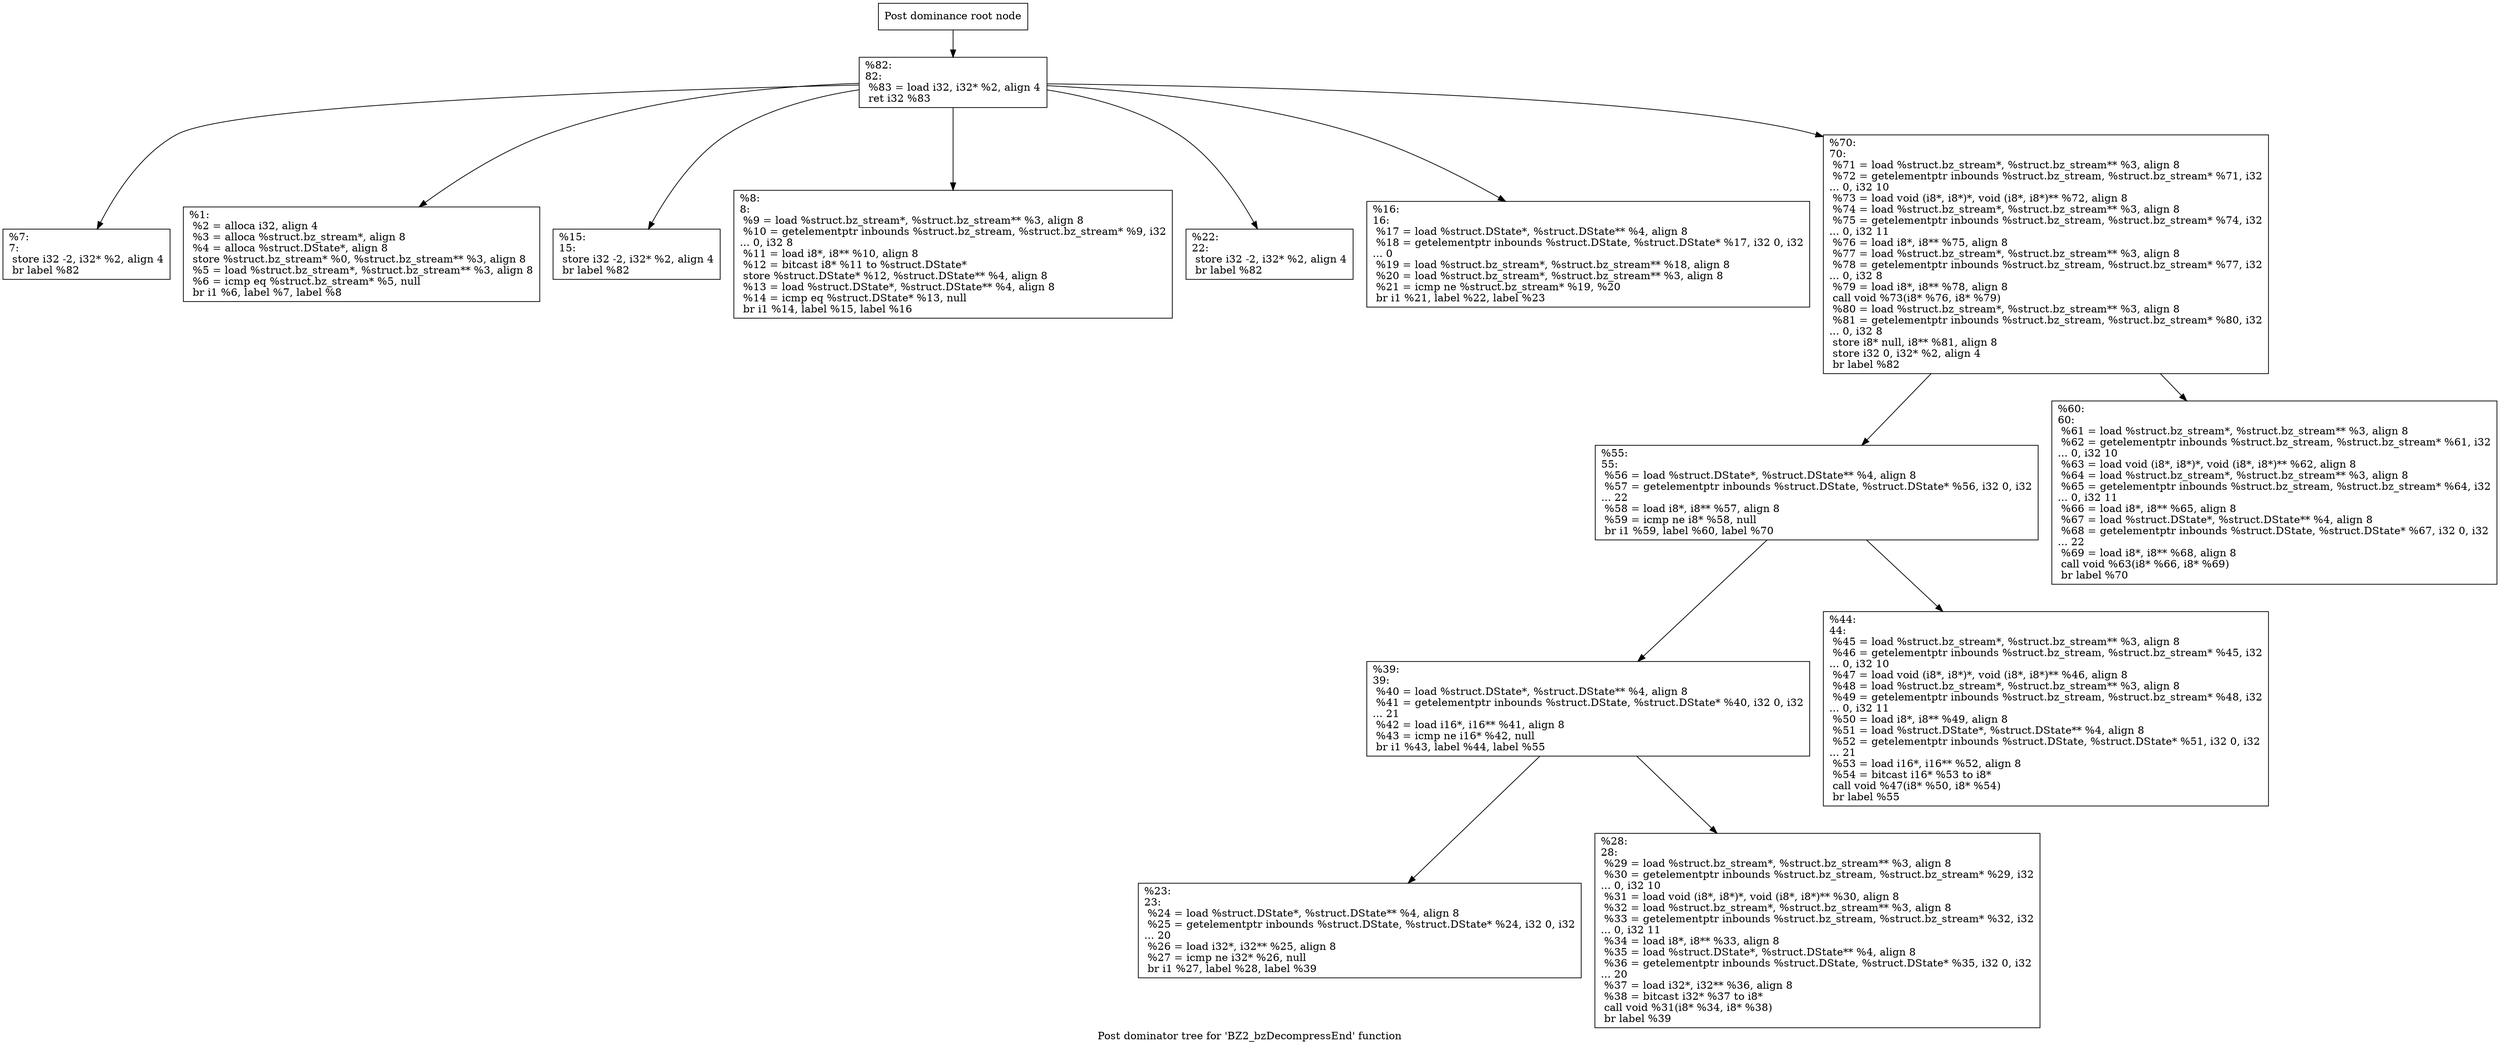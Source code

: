 digraph "Post dominator tree for 'BZ2_bzDecompressEnd' function" {
	label="Post dominator tree for 'BZ2_bzDecompressEnd' function";

	Node0x1509790 [shape=record,label="{Post dominance root node}"];
	Node0x1509790 -> Node0x14a37d0;
	Node0x14a37d0 [shape=record,label="{%82:\l82:                                               \l  %83 = load i32, i32* %2, align 4\l  ret i32 %83\l}"];
	Node0x14a37d0 -> Node0x138fef0;
	Node0x14a37d0 -> Node0x15eb430;
	Node0x14a37d0 -> Node0x155dc70;
	Node0x14a37d0 -> Node0x129b720;
	Node0x14a37d0 -> Node0x152dc80;
	Node0x14a37d0 -> Node0x14414a0;
	Node0x14a37d0 -> Node0x15cf270;
	Node0x138fef0 [shape=record,label="{%7:\l7:                                                \l  store i32 -2, i32* %2, align 4\l  br label %82\l}"];
	Node0x15eb430 [shape=record,label="{%1:\l  %2 = alloca i32, align 4\l  %3 = alloca %struct.bz_stream*, align 8\l  %4 = alloca %struct.DState*, align 8\l  store %struct.bz_stream* %0, %struct.bz_stream** %3, align 8\l  %5 = load %struct.bz_stream*, %struct.bz_stream** %3, align 8\l  %6 = icmp eq %struct.bz_stream* %5, null\l  br i1 %6, label %7, label %8\l}"];
	Node0x155dc70 [shape=record,label="{%15:\l15:                                               \l  store i32 -2, i32* %2, align 4\l  br label %82\l}"];
	Node0x129b720 [shape=record,label="{%8:\l8:                                                \l  %9 = load %struct.bz_stream*, %struct.bz_stream** %3, align 8\l  %10 = getelementptr inbounds %struct.bz_stream, %struct.bz_stream* %9, i32\l... 0, i32 8\l  %11 = load i8*, i8** %10, align 8\l  %12 = bitcast i8* %11 to %struct.DState*\l  store %struct.DState* %12, %struct.DState** %4, align 8\l  %13 = load %struct.DState*, %struct.DState** %4, align 8\l  %14 = icmp eq %struct.DState* %13, null\l  br i1 %14, label %15, label %16\l}"];
	Node0x152dc80 [shape=record,label="{%22:\l22:                                               \l  store i32 -2, i32* %2, align 4\l  br label %82\l}"];
	Node0x14414a0 [shape=record,label="{%16:\l16:                                               \l  %17 = load %struct.DState*, %struct.DState** %4, align 8\l  %18 = getelementptr inbounds %struct.DState, %struct.DState* %17, i32 0, i32\l... 0\l  %19 = load %struct.bz_stream*, %struct.bz_stream** %18, align 8\l  %20 = load %struct.bz_stream*, %struct.bz_stream** %3, align 8\l  %21 = icmp ne %struct.bz_stream* %19, %20\l  br i1 %21, label %22, label %23\l}"];
	Node0x15cf270 [shape=record,label="{%70:\l70:                                               \l  %71 = load %struct.bz_stream*, %struct.bz_stream** %3, align 8\l  %72 = getelementptr inbounds %struct.bz_stream, %struct.bz_stream* %71, i32\l... 0, i32 10\l  %73 = load void (i8*, i8*)*, void (i8*, i8*)** %72, align 8\l  %74 = load %struct.bz_stream*, %struct.bz_stream** %3, align 8\l  %75 = getelementptr inbounds %struct.bz_stream, %struct.bz_stream* %74, i32\l... 0, i32 11\l  %76 = load i8*, i8** %75, align 8\l  %77 = load %struct.bz_stream*, %struct.bz_stream** %3, align 8\l  %78 = getelementptr inbounds %struct.bz_stream, %struct.bz_stream* %77, i32\l... 0, i32 8\l  %79 = load i8*, i8** %78, align 8\l  call void %73(i8* %76, i8* %79)\l  %80 = load %struct.bz_stream*, %struct.bz_stream** %3, align 8\l  %81 = getelementptr inbounds %struct.bz_stream, %struct.bz_stream* %80, i32\l... 0, i32 8\l  store i8* null, i8** %81, align 8\l  store i32 0, i32* %2, align 4\l  br label %82\l}"];
	Node0x15cf270 -> Node0x143af60;
	Node0x15cf270 -> Node0x1549340;
	Node0x143af60 [shape=record,label="{%55:\l55:                                               \l  %56 = load %struct.DState*, %struct.DState** %4, align 8\l  %57 = getelementptr inbounds %struct.DState, %struct.DState* %56, i32 0, i32\l... 22\l  %58 = load i8*, i8** %57, align 8\l  %59 = icmp ne i8* %58, null\l  br i1 %59, label %60, label %70\l}"];
	Node0x143af60 -> Node0x12db4b0;
	Node0x143af60 -> Node0x1514680;
	Node0x12db4b0 [shape=record,label="{%39:\l39:                                               \l  %40 = load %struct.DState*, %struct.DState** %4, align 8\l  %41 = getelementptr inbounds %struct.DState, %struct.DState* %40, i32 0, i32\l... 21\l  %42 = load i16*, i16** %41, align 8\l  %43 = icmp ne i16* %42, null\l  br i1 %43, label %44, label %55\l}"];
	Node0x12db4b0 -> Node0x152a1c0;
	Node0x12db4b0 -> Node0x12baba0;
	Node0x152a1c0 [shape=record,label="{%23:\l23:                                               \l  %24 = load %struct.DState*, %struct.DState** %4, align 8\l  %25 = getelementptr inbounds %struct.DState, %struct.DState* %24, i32 0, i32\l... 20\l  %26 = load i32*, i32** %25, align 8\l  %27 = icmp ne i32* %26, null\l  br i1 %27, label %28, label %39\l}"];
	Node0x12baba0 [shape=record,label="{%28:\l28:                                               \l  %29 = load %struct.bz_stream*, %struct.bz_stream** %3, align 8\l  %30 = getelementptr inbounds %struct.bz_stream, %struct.bz_stream* %29, i32\l... 0, i32 10\l  %31 = load void (i8*, i8*)*, void (i8*, i8*)** %30, align 8\l  %32 = load %struct.bz_stream*, %struct.bz_stream** %3, align 8\l  %33 = getelementptr inbounds %struct.bz_stream, %struct.bz_stream* %32, i32\l... 0, i32 11\l  %34 = load i8*, i8** %33, align 8\l  %35 = load %struct.DState*, %struct.DState** %4, align 8\l  %36 = getelementptr inbounds %struct.DState, %struct.DState* %35, i32 0, i32\l... 20\l  %37 = load i32*, i32** %36, align 8\l  %38 = bitcast i32* %37 to i8*\l  call void %31(i8* %34, i8* %38)\l  br label %39\l}"];
	Node0x1514680 [shape=record,label="{%44:\l44:                                               \l  %45 = load %struct.bz_stream*, %struct.bz_stream** %3, align 8\l  %46 = getelementptr inbounds %struct.bz_stream, %struct.bz_stream* %45, i32\l... 0, i32 10\l  %47 = load void (i8*, i8*)*, void (i8*, i8*)** %46, align 8\l  %48 = load %struct.bz_stream*, %struct.bz_stream** %3, align 8\l  %49 = getelementptr inbounds %struct.bz_stream, %struct.bz_stream* %48, i32\l... 0, i32 11\l  %50 = load i8*, i8** %49, align 8\l  %51 = load %struct.DState*, %struct.DState** %4, align 8\l  %52 = getelementptr inbounds %struct.DState, %struct.DState* %51, i32 0, i32\l... 21\l  %53 = load i16*, i16** %52, align 8\l  %54 = bitcast i16* %53 to i8*\l  call void %47(i8* %50, i8* %54)\l  br label %55\l}"];
	Node0x1549340 [shape=record,label="{%60:\l60:                                               \l  %61 = load %struct.bz_stream*, %struct.bz_stream** %3, align 8\l  %62 = getelementptr inbounds %struct.bz_stream, %struct.bz_stream* %61, i32\l... 0, i32 10\l  %63 = load void (i8*, i8*)*, void (i8*, i8*)** %62, align 8\l  %64 = load %struct.bz_stream*, %struct.bz_stream** %3, align 8\l  %65 = getelementptr inbounds %struct.bz_stream, %struct.bz_stream* %64, i32\l... 0, i32 11\l  %66 = load i8*, i8** %65, align 8\l  %67 = load %struct.DState*, %struct.DState** %4, align 8\l  %68 = getelementptr inbounds %struct.DState, %struct.DState* %67, i32 0, i32\l... 22\l  %69 = load i8*, i8** %68, align 8\l  call void %63(i8* %66, i8* %69)\l  br label %70\l}"];
}
